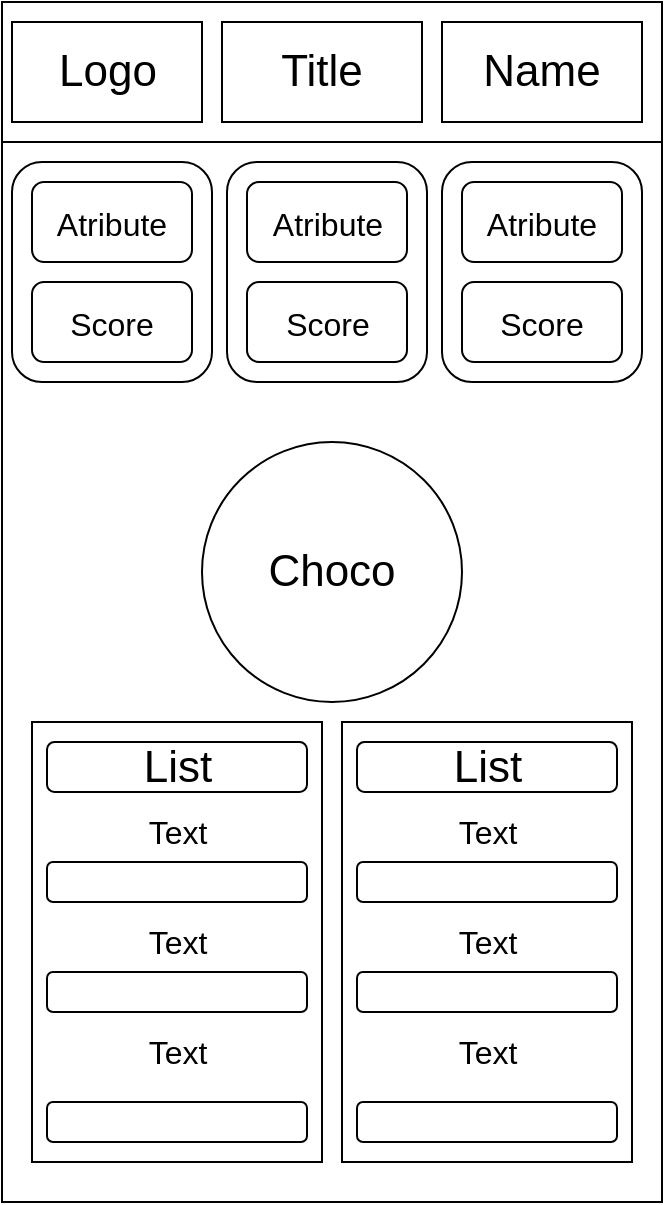 <mxfile>
    <diagram id="6k4mDsZPM8N3sOG4a9Oo" name="Page-1">
        <mxGraphModel dx="671" dy="1346" grid="1" gridSize="10" guides="1" tooltips="1" connect="1" arrows="1" fold="1" page="1" pageScale="1" pageWidth="850" pageHeight="1100" math="0" shadow="0">
            <root>
                <mxCell id="0"/>
                <mxCell id="1" parent="0"/>
                <mxCell id="3" value="" style="rounded=0;whiteSpace=wrap;html=1;movable=0;resizable=0;rotatable=0;deletable=0;editable=0;connectable=0;" vertex="1" parent="1">
                    <mxGeometry x="110" y="340" width="330" height="580" as="geometry"/>
                </mxCell>
                <mxCell id="4" value="" style="rounded=0;whiteSpace=wrap;html=1;" vertex="1" parent="1">
                    <mxGeometry x="110" y="320" width="330" height="70" as="geometry"/>
                </mxCell>
                <mxCell id="14" value="" style="ellipse;whiteSpace=wrap;html=1;aspect=fixed;fontSize=22;" vertex="1" parent="1">
                    <mxGeometry x="210" y="540" width="130" height="130" as="geometry"/>
                </mxCell>
                <mxCell id="24" value="" style="rounded=0;whiteSpace=wrap;html=1;fontSize=22;" vertex="1" parent="1">
                    <mxGeometry x="115" y="330" width="95" height="50" as="geometry"/>
                </mxCell>
                <mxCell id="25" value="" style="rounded=0;whiteSpace=wrap;html=1;fontSize=22;" vertex="1" parent="1">
                    <mxGeometry x="220" y="330" width="100" height="50" as="geometry"/>
                </mxCell>
                <mxCell id="26" value="" style="rounded=0;whiteSpace=wrap;html=1;fontSize=22;" vertex="1" parent="1">
                    <mxGeometry x="330" y="330" width="100" height="50" as="geometry"/>
                </mxCell>
                <mxCell id="27" value="Logo" style="text;html=1;strokeColor=none;fillColor=none;align=center;verticalAlign=middle;whiteSpace=wrap;rounded=0;fontSize=22;" vertex="1" parent="1">
                    <mxGeometry x="132.5" y="340" width="60" height="30" as="geometry"/>
                </mxCell>
                <mxCell id="28" value="Title" style="text;html=1;strokeColor=none;fillColor=none;align=center;verticalAlign=middle;whiteSpace=wrap;rounded=0;fontSize=22;" vertex="1" parent="1">
                    <mxGeometry x="240" y="340" width="60" height="30" as="geometry"/>
                </mxCell>
                <mxCell id="29" value="Name" style="text;html=1;strokeColor=none;fillColor=none;align=center;verticalAlign=middle;whiteSpace=wrap;rounded=0;fontSize=22;" vertex="1" parent="1">
                    <mxGeometry x="350" y="340" width="60" height="30" as="geometry"/>
                </mxCell>
                <mxCell id="30" value="Choco" style="text;html=1;strokeColor=none;fillColor=none;align=center;verticalAlign=middle;whiteSpace=wrap;rounded=0;fontSize=22;movable=1;resizable=1;rotatable=1;deletable=1;editable=1;connectable=1;" vertex="1" parent="1">
                    <mxGeometry x="245" y="590" width="60" height="30" as="geometry"/>
                </mxCell>
                <mxCell id="32" value="" style="rounded=0;whiteSpace=wrap;html=1;fontSize=22;" vertex="1" parent="1">
                    <mxGeometry x="125" y="680" width="145" height="220" as="geometry"/>
                </mxCell>
                <mxCell id="33" value="" style="rounded=0;whiteSpace=wrap;html=1;fontSize=22;" vertex="1" parent="1">
                    <mxGeometry x="280" y="680" width="145" height="220" as="geometry"/>
                </mxCell>
                <mxCell id="35" value="List" style="rounded=1;whiteSpace=wrap;html=1;fontSize=22;" vertex="1" parent="1">
                    <mxGeometry x="132.5" y="690" width="130" height="25" as="geometry"/>
                </mxCell>
                <mxCell id="37" value="List" style="rounded=1;whiteSpace=wrap;html=1;fontSize=22;" vertex="1" parent="1">
                    <mxGeometry x="287.5" y="690" width="130" height="25" as="geometry"/>
                </mxCell>
                <mxCell id="38" value="Text" style="text;html=1;strokeColor=none;fillColor=none;align=center;verticalAlign=middle;whiteSpace=wrap;rounded=0;fontSize=16;" vertex="1" parent="1">
                    <mxGeometry x="167.5" y="720" width="60" height="30" as="geometry"/>
                </mxCell>
                <mxCell id="39" value="" style="rounded=1;whiteSpace=wrap;html=1;fontSize=16;" vertex="1" parent="1">
                    <mxGeometry x="132.5" y="750" width="130" height="20" as="geometry"/>
                </mxCell>
                <mxCell id="41" value="" style="rounded=1;whiteSpace=wrap;html=1;fontSize=16;" vertex="1" parent="1">
                    <mxGeometry x="132.5" y="805" width="130" height="20" as="geometry"/>
                </mxCell>
                <mxCell id="44" value="" style="rounded=1;whiteSpace=wrap;html=1;fontSize=16;" vertex="1" parent="1">
                    <mxGeometry x="132.5" y="870" width="130" height="20" as="geometry"/>
                </mxCell>
                <mxCell id="46" value="Text" style="text;html=1;strokeColor=none;fillColor=none;align=center;verticalAlign=middle;whiteSpace=wrap;rounded=0;fontSize=16;" vertex="1" parent="1">
                    <mxGeometry x="167.5" y="775" width="60" height="30" as="geometry"/>
                </mxCell>
                <mxCell id="49" value="Text" style="text;html=1;strokeColor=none;fillColor=none;align=center;verticalAlign=middle;whiteSpace=wrap;rounded=0;fontSize=16;" vertex="1" parent="1">
                    <mxGeometry x="167.5" y="830" width="60" height="30" as="geometry"/>
                </mxCell>
                <mxCell id="56" value="Text" style="text;html=1;strokeColor=none;fillColor=none;align=center;verticalAlign=middle;whiteSpace=wrap;rounded=0;fontSize=16;" vertex="1" parent="1">
                    <mxGeometry x="322.5" y="720" width="60" height="30" as="geometry"/>
                </mxCell>
                <mxCell id="57" value="Text" style="text;html=1;strokeColor=none;fillColor=none;align=center;verticalAlign=middle;whiteSpace=wrap;rounded=0;fontSize=16;" vertex="1" parent="1">
                    <mxGeometry x="322.5" y="830" width="60" height="30" as="geometry"/>
                </mxCell>
                <mxCell id="58" value="Text" style="text;html=1;strokeColor=none;fillColor=none;align=center;verticalAlign=middle;whiteSpace=wrap;rounded=0;fontSize=16;" vertex="1" parent="1">
                    <mxGeometry x="322.5" y="775" width="60" height="30" as="geometry"/>
                </mxCell>
                <mxCell id="59" value="" style="rounded=1;whiteSpace=wrap;html=1;fontSize=16;" vertex="1" parent="1">
                    <mxGeometry x="287.5" y="750" width="130" height="20" as="geometry"/>
                </mxCell>
                <mxCell id="60" value="" style="rounded=1;whiteSpace=wrap;html=1;fontSize=16;" vertex="1" parent="1">
                    <mxGeometry x="287.5" y="805" width="130" height="20" as="geometry"/>
                </mxCell>
                <mxCell id="61" value="" style="rounded=1;whiteSpace=wrap;html=1;fontSize=16;" vertex="1" parent="1">
                    <mxGeometry x="287.5" y="870" width="130" height="20" as="geometry"/>
                </mxCell>
                <mxCell id="72" value="" style="rounded=1;whiteSpace=wrap;html=1;fontSize=22;" vertex="1" parent="1">
                    <mxGeometry x="115" y="400" width="100" height="110" as="geometry"/>
                </mxCell>
                <mxCell id="73" value="&lt;font style=&quot;font-size: 16px;&quot;&gt;Atribute&lt;/font&gt;" style="rounded=1;whiteSpace=wrap;html=1;fontSize=22;" vertex="1" parent="1">
                    <mxGeometry x="125" y="410" width="80" height="40" as="geometry"/>
                </mxCell>
                <mxCell id="74" value="&lt;font style=&quot;font-size: 16px;&quot;&gt;Score&lt;/font&gt;" style="rounded=1;whiteSpace=wrap;html=1;fontSize=22;" vertex="1" parent="1">
                    <mxGeometry x="125" y="460" width="80" height="40" as="geometry"/>
                </mxCell>
                <mxCell id="75" value="" style="rounded=1;whiteSpace=wrap;html=1;fontSize=22;" vertex="1" parent="1">
                    <mxGeometry x="330" y="400" width="100" height="110" as="geometry"/>
                </mxCell>
                <mxCell id="76" value="&lt;font style=&quot;font-size: 16px;&quot;&gt;Atribute&lt;/font&gt;" style="rounded=1;whiteSpace=wrap;html=1;fontSize=22;" vertex="1" parent="1">
                    <mxGeometry x="340" y="410" width="80" height="40" as="geometry"/>
                </mxCell>
                <mxCell id="77" value="&lt;font style=&quot;font-size: 16px;&quot;&gt;Score&lt;/font&gt;" style="rounded=1;whiteSpace=wrap;html=1;fontSize=22;" vertex="1" parent="1">
                    <mxGeometry x="340" y="460" width="80" height="40" as="geometry"/>
                </mxCell>
                <mxCell id="78" value="" style="rounded=1;whiteSpace=wrap;html=1;fontSize=22;" vertex="1" parent="1">
                    <mxGeometry x="222.5" y="400" width="100" height="110" as="geometry"/>
                </mxCell>
                <mxCell id="79" value="&lt;font style=&quot;font-size: 16px;&quot;&gt;Atribute&lt;/font&gt;" style="rounded=1;whiteSpace=wrap;html=1;fontSize=22;" vertex="1" parent="1">
                    <mxGeometry x="232.5" y="410" width="80" height="40" as="geometry"/>
                </mxCell>
                <mxCell id="80" value="&lt;font style=&quot;font-size: 16px;&quot;&gt;Score&lt;/font&gt;" style="rounded=1;whiteSpace=wrap;html=1;fontSize=22;" vertex="1" parent="1">
                    <mxGeometry x="232.5" y="460" width="80" height="40" as="geometry"/>
                </mxCell>
            </root>
        </mxGraphModel>
    </diagram>
</mxfile>